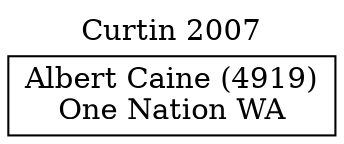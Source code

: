 // House preference flow
digraph "Albert Caine (4919)_Curtin_2007" {
	graph [label="Curtin 2007" labelloc=t mclimit=10]
	node [shape=box]
	"Albert Caine (4919)" [label="Albert Caine (4919)
One Nation WA"]
}
